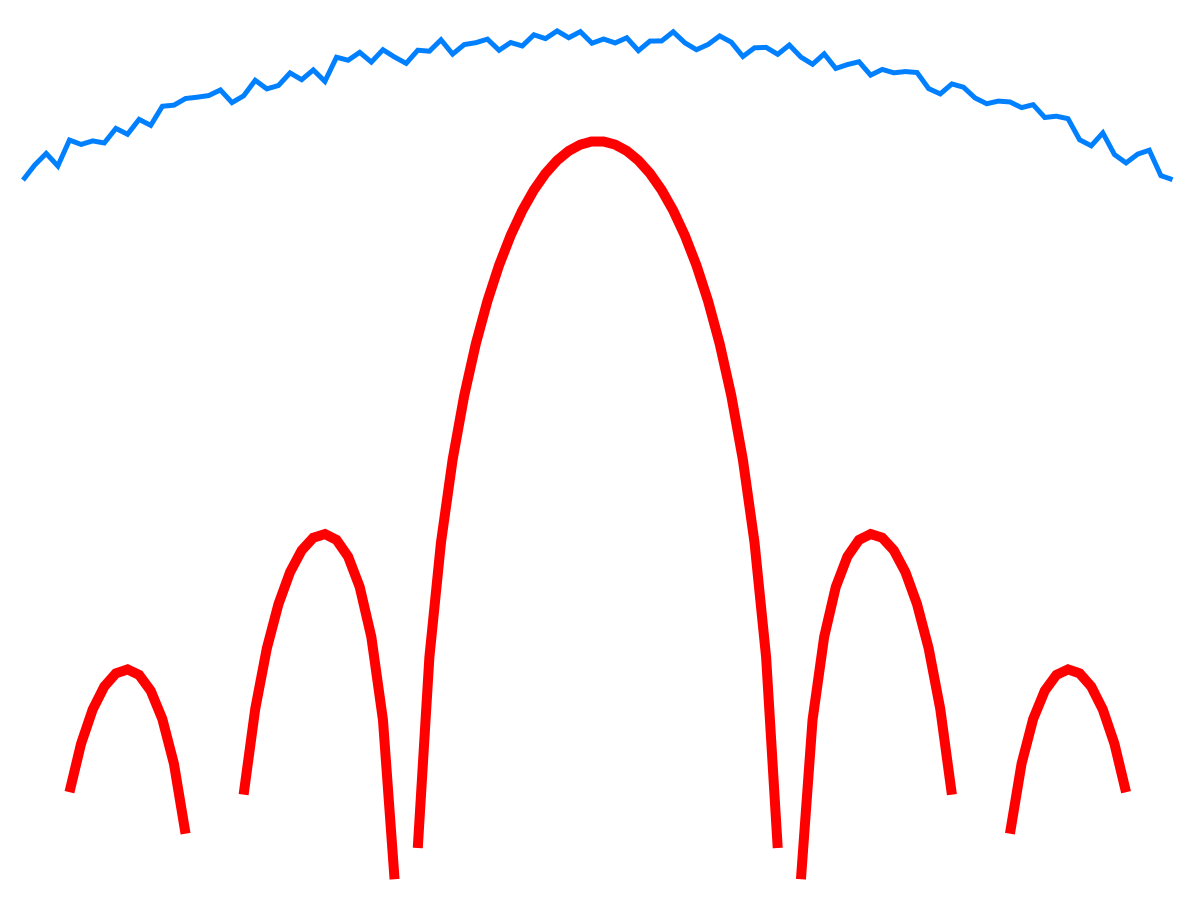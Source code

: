 # Logo for the SNR-Lab.org site.
set output "snr-lab-logo.svg"
set term svg size 640,480 dynamic lw 2

unset zeroaxis
unset xlabel
unset ylabel
unset tics
unset border
unset key

set xrange [-3*pi:3*pi]
set yrange [-2.8:0.1]
#set log y

sinc(x)=sin(x)/x
clip(x)=x**2/200.0
s(x)=log10(sinc(x)**2/2.0)
f(x)=(s(x)>clip(x)-3.0)?s(x):1/0

set samples 100
# reset rand seed
print rand(-1)

plot f(x) w l lw 10 lc "red", log10(1.0+rand(0)/5.0)-clip(x) w l lw 5 lc "web-blue"

unset output
